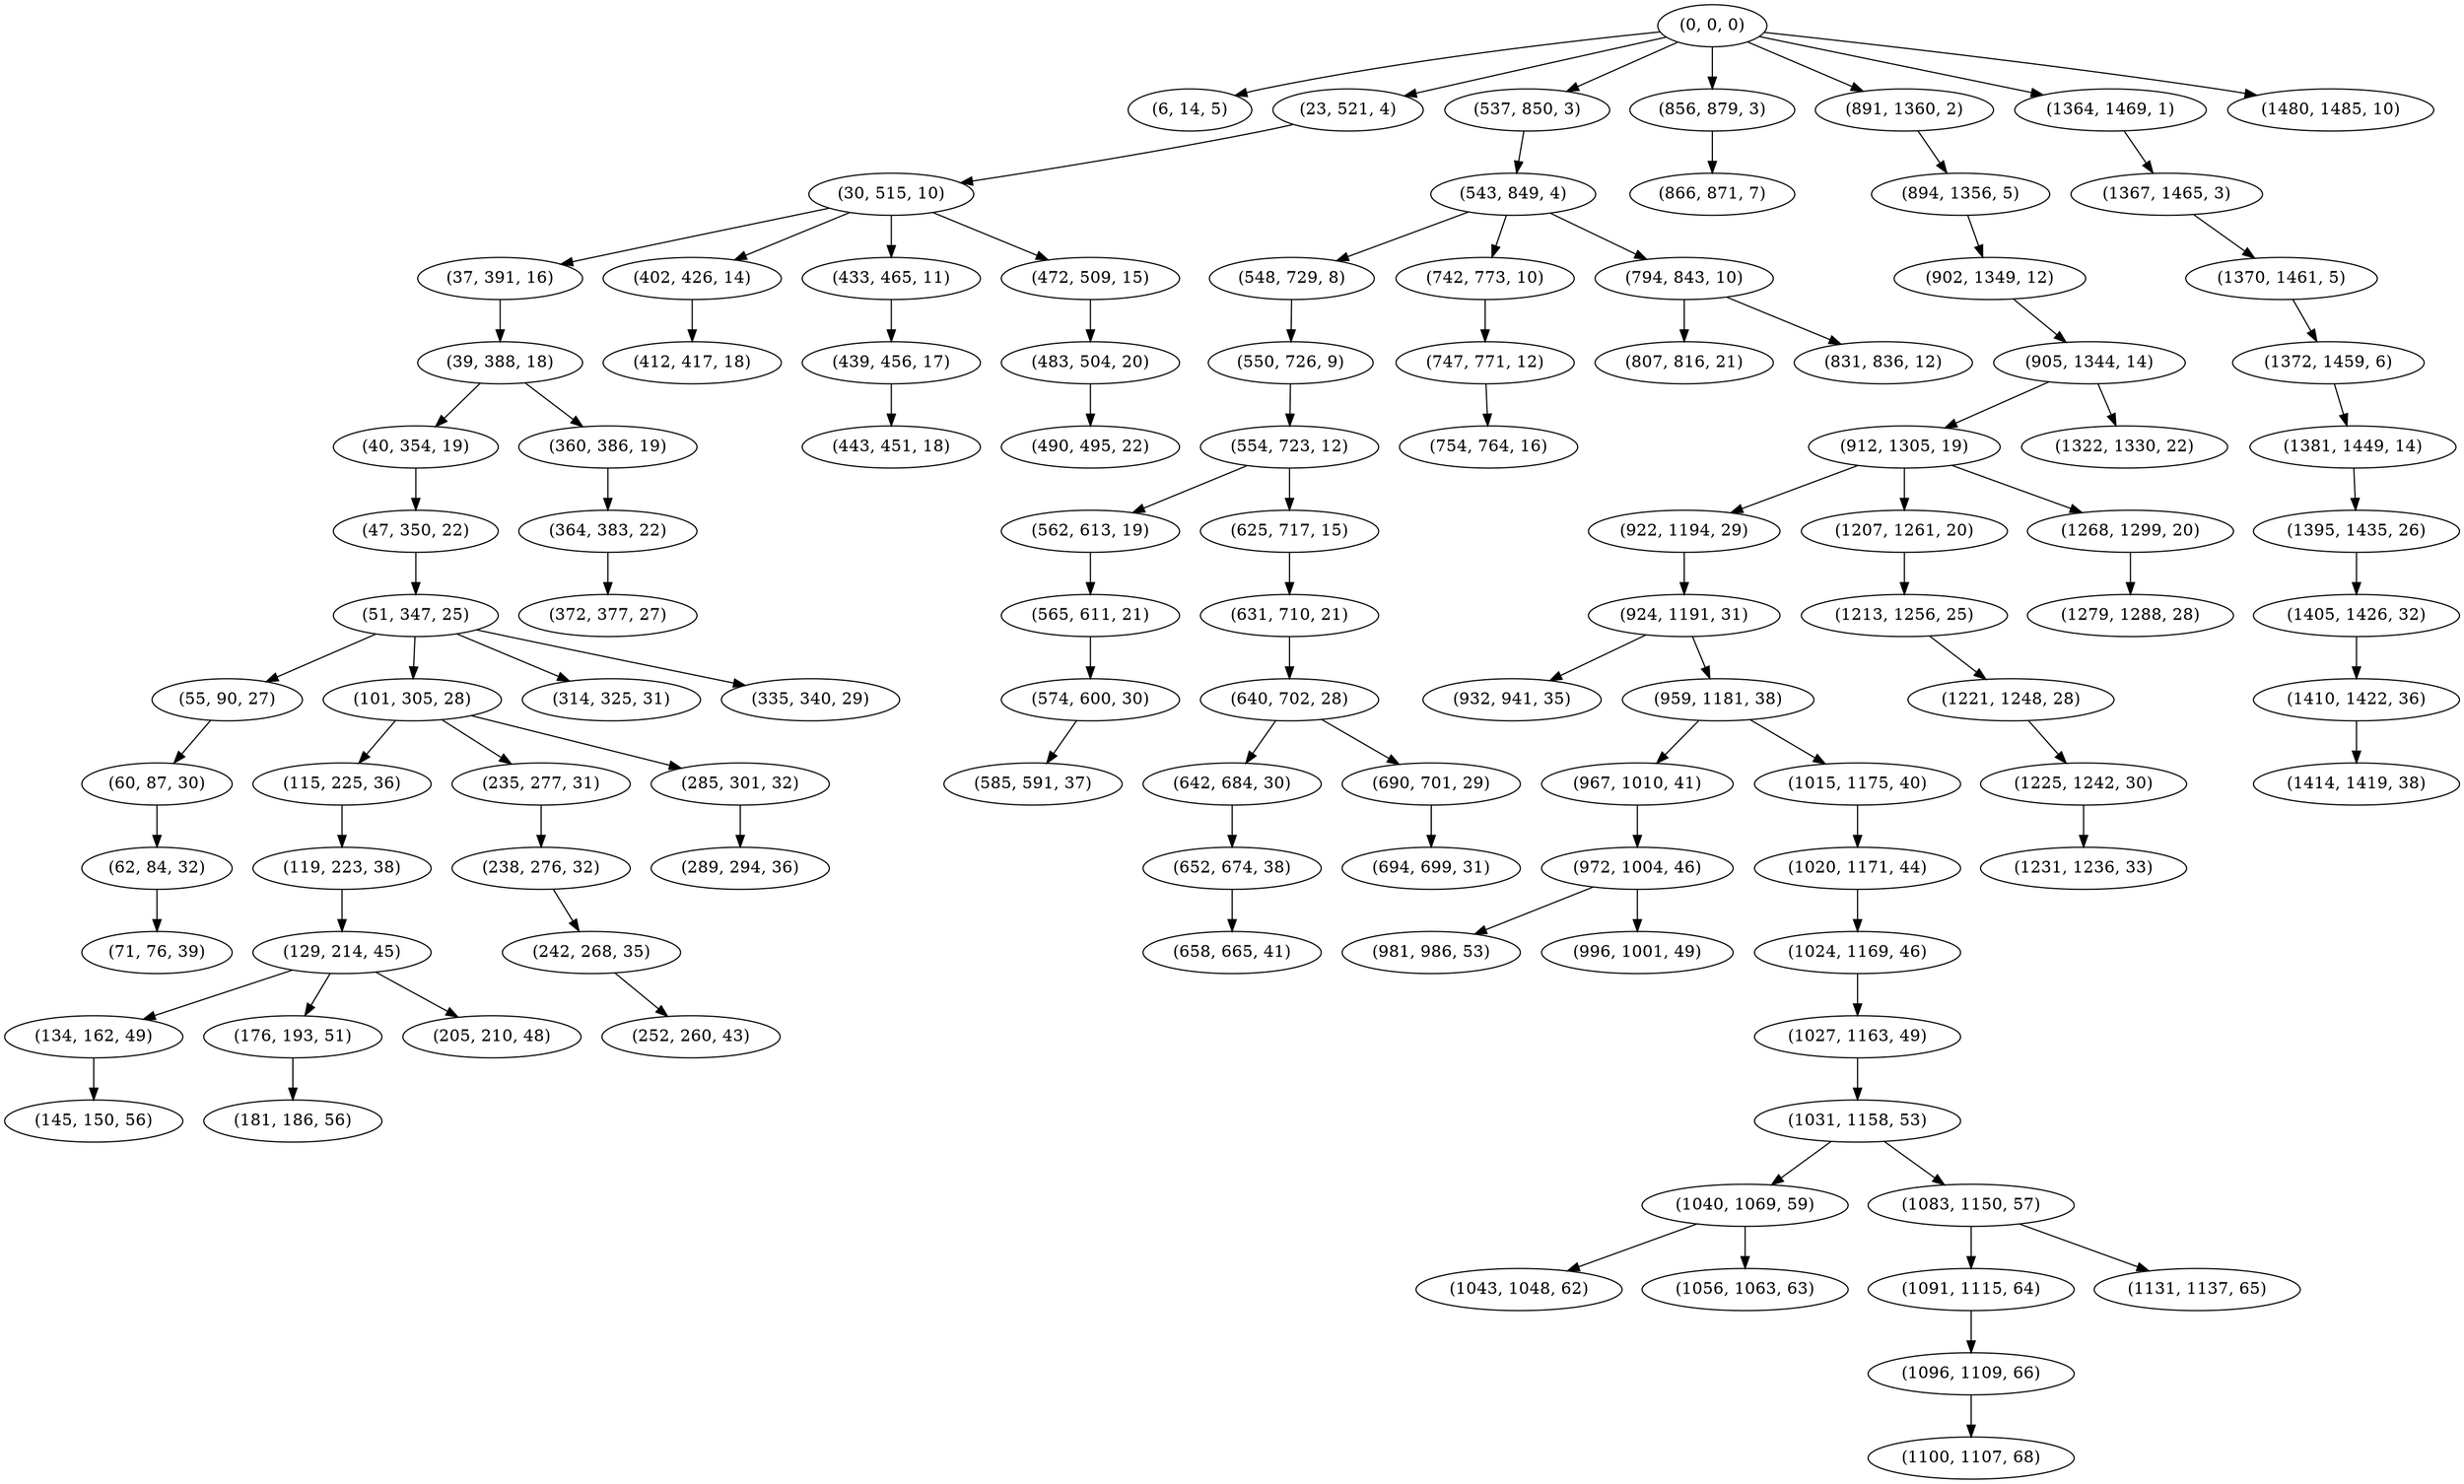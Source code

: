 digraph tree {
    "(0, 0, 0)";
    "(6, 14, 5)";
    "(23, 521, 4)";
    "(30, 515, 10)";
    "(37, 391, 16)";
    "(39, 388, 18)";
    "(40, 354, 19)";
    "(47, 350, 22)";
    "(51, 347, 25)";
    "(55, 90, 27)";
    "(60, 87, 30)";
    "(62, 84, 32)";
    "(71, 76, 39)";
    "(101, 305, 28)";
    "(115, 225, 36)";
    "(119, 223, 38)";
    "(129, 214, 45)";
    "(134, 162, 49)";
    "(145, 150, 56)";
    "(176, 193, 51)";
    "(181, 186, 56)";
    "(205, 210, 48)";
    "(235, 277, 31)";
    "(238, 276, 32)";
    "(242, 268, 35)";
    "(252, 260, 43)";
    "(285, 301, 32)";
    "(289, 294, 36)";
    "(314, 325, 31)";
    "(335, 340, 29)";
    "(360, 386, 19)";
    "(364, 383, 22)";
    "(372, 377, 27)";
    "(402, 426, 14)";
    "(412, 417, 18)";
    "(433, 465, 11)";
    "(439, 456, 17)";
    "(443, 451, 18)";
    "(472, 509, 15)";
    "(483, 504, 20)";
    "(490, 495, 22)";
    "(537, 850, 3)";
    "(543, 849, 4)";
    "(548, 729, 8)";
    "(550, 726, 9)";
    "(554, 723, 12)";
    "(562, 613, 19)";
    "(565, 611, 21)";
    "(574, 600, 30)";
    "(585, 591, 37)";
    "(625, 717, 15)";
    "(631, 710, 21)";
    "(640, 702, 28)";
    "(642, 684, 30)";
    "(652, 674, 38)";
    "(658, 665, 41)";
    "(690, 701, 29)";
    "(694, 699, 31)";
    "(742, 773, 10)";
    "(747, 771, 12)";
    "(754, 764, 16)";
    "(794, 843, 10)";
    "(807, 816, 21)";
    "(831, 836, 12)";
    "(856, 879, 3)";
    "(866, 871, 7)";
    "(891, 1360, 2)";
    "(894, 1356, 5)";
    "(902, 1349, 12)";
    "(905, 1344, 14)";
    "(912, 1305, 19)";
    "(922, 1194, 29)";
    "(924, 1191, 31)";
    "(932, 941, 35)";
    "(959, 1181, 38)";
    "(967, 1010, 41)";
    "(972, 1004, 46)";
    "(981, 986, 53)";
    "(996, 1001, 49)";
    "(1015, 1175, 40)";
    "(1020, 1171, 44)";
    "(1024, 1169, 46)";
    "(1027, 1163, 49)";
    "(1031, 1158, 53)";
    "(1040, 1069, 59)";
    "(1043, 1048, 62)";
    "(1056, 1063, 63)";
    "(1083, 1150, 57)";
    "(1091, 1115, 64)";
    "(1096, 1109, 66)";
    "(1100, 1107, 68)";
    "(1131, 1137, 65)";
    "(1207, 1261, 20)";
    "(1213, 1256, 25)";
    "(1221, 1248, 28)";
    "(1225, 1242, 30)";
    "(1231, 1236, 33)";
    "(1268, 1299, 20)";
    "(1279, 1288, 28)";
    "(1322, 1330, 22)";
    "(1364, 1469, 1)";
    "(1367, 1465, 3)";
    "(1370, 1461, 5)";
    "(1372, 1459, 6)";
    "(1381, 1449, 14)";
    "(1395, 1435, 26)";
    "(1405, 1426, 32)";
    "(1410, 1422, 36)";
    "(1414, 1419, 38)";
    "(1480, 1485, 10)";
    "(0, 0, 0)" -> "(6, 14, 5)";
    "(0, 0, 0)" -> "(23, 521, 4)";
    "(0, 0, 0)" -> "(537, 850, 3)";
    "(0, 0, 0)" -> "(856, 879, 3)";
    "(0, 0, 0)" -> "(891, 1360, 2)";
    "(0, 0, 0)" -> "(1364, 1469, 1)";
    "(0, 0, 0)" -> "(1480, 1485, 10)";
    "(23, 521, 4)" -> "(30, 515, 10)";
    "(30, 515, 10)" -> "(37, 391, 16)";
    "(30, 515, 10)" -> "(402, 426, 14)";
    "(30, 515, 10)" -> "(433, 465, 11)";
    "(30, 515, 10)" -> "(472, 509, 15)";
    "(37, 391, 16)" -> "(39, 388, 18)";
    "(39, 388, 18)" -> "(40, 354, 19)";
    "(39, 388, 18)" -> "(360, 386, 19)";
    "(40, 354, 19)" -> "(47, 350, 22)";
    "(47, 350, 22)" -> "(51, 347, 25)";
    "(51, 347, 25)" -> "(55, 90, 27)";
    "(51, 347, 25)" -> "(101, 305, 28)";
    "(51, 347, 25)" -> "(314, 325, 31)";
    "(51, 347, 25)" -> "(335, 340, 29)";
    "(55, 90, 27)" -> "(60, 87, 30)";
    "(60, 87, 30)" -> "(62, 84, 32)";
    "(62, 84, 32)" -> "(71, 76, 39)";
    "(101, 305, 28)" -> "(115, 225, 36)";
    "(101, 305, 28)" -> "(235, 277, 31)";
    "(101, 305, 28)" -> "(285, 301, 32)";
    "(115, 225, 36)" -> "(119, 223, 38)";
    "(119, 223, 38)" -> "(129, 214, 45)";
    "(129, 214, 45)" -> "(134, 162, 49)";
    "(129, 214, 45)" -> "(176, 193, 51)";
    "(129, 214, 45)" -> "(205, 210, 48)";
    "(134, 162, 49)" -> "(145, 150, 56)";
    "(176, 193, 51)" -> "(181, 186, 56)";
    "(235, 277, 31)" -> "(238, 276, 32)";
    "(238, 276, 32)" -> "(242, 268, 35)";
    "(242, 268, 35)" -> "(252, 260, 43)";
    "(285, 301, 32)" -> "(289, 294, 36)";
    "(360, 386, 19)" -> "(364, 383, 22)";
    "(364, 383, 22)" -> "(372, 377, 27)";
    "(402, 426, 14)" -> "(412, 417, 18)";
    "(433, 465, 11)" -> "(439, 456, 17)";
    "(439, 456, 17)" -> "(443, 451, 18)";
    "(472, 509, 15)" -> "(483, 504, 20)";
    "(483, 504, 20)" -> "(490, 495, 22)";
    "(537, 850, 3)" -> "(543, 849, 4)";
    "(543, 849, 4)" -> "(548, 729, 8)";
    "(543, 849, 4)" -> "(742, 773, 10)";
    "(543, 849, 4)" -> "(794, 843, 10)";
    "(548, 729, 8)" -> "(550, 726, 9)";
    "(550, 726, 9)" -> "(554, 723, 12)";
    "(554, 723, 12)" -> "(562, 613, 19)";
    "(554, 723, 12)" -> "(625, 717, 15)";
    "(562, 613, 19)" -> "(565, 611, 21)";
    "(565, 611, 21)" -> "(574, 600, 30)";
    "(574, 600, 30)" -> "(585, 591, 37)";
    "(625, 717, 15)" -> "(631, 710, 21)";
    "(631, 710, 21)" -> "(640, 702, 28)";
    "(640, 702, 28)" -> "(642, 684, 30)";
    "(640, 702, 28)" -> "(690, 701, 29)";
    "(642, 684, 30)" -> "(652, 674, 38)";
    "(652, 674, 38)" -> "(658, 665, 41)";
    "(690, 701, 29)" -> "(694, 699, 31)";
    "(742, 773, 10)" -> "(747, 771, 12)";
    "(747, 771, 12)" -> "(754, 764, 16)";
    "(794, 843, 10)" -> "(807, 816, 21)";
    "(794, 843, 10)" -> "(831, 836, 12)";
    "(856, 879, 3)" -> "(866, 871, 7)";
    "(891, 1360, 2)" -> "(894, 1356, 5)";
    "(894, 1356, 5)" -> "(902, 1349, 12)";
    "(902, 1349, 12)" -> "(905, 1344, 14)";
    "(905, 1344, 14)" -> "(912, 1305, 19)";
    "(905, 1344, 14)" -> "(1322, 1330, 22)";
    "(912, 1305, 19)" -> "(922, 1194, 29)";
    "(912, 1305, 19)" -> "(1207, 1261, 20)";
    "(912, 1305, 19)" -> "(1268, 1299, 20)";
    "(922, 1194, 29)" -> "(924, 1191, 31)";
    "(924, 1191, 31)" -> "(932, 941, 35)";
    "(924, 1191, 31)" -> "(959, 1181, 38)";
    "(959, 1181, 38)" -> "(967, 1010, 41)";
    "(959, 1181, 38)" -> "(1015, 1175, 40)";
    "(967, 1010, 41)" -> "(972, 1004, 46)";
    "(972, 1004, 46)" -> "(981, 986, 53)";
    "(972, 1004, 46)" -> "(996, 1001, 49)";
    "(1015, 1175, 40)" -> "(1020, 1171, 44)";
    "(1020, 1171, 44)" -> "(1024, 1169, 46)";
    "(1024, 1169, 46)" -> "(1027, 1163, 49)";
    "(1027, 1163, 49)" -> "(1031, 1158, 53)";
    "(1031, 1158, 53)" -> "(1040, 1069, 59)";
    "(1031, 1158, 53)" -> "(1083, 1150, 57)";
    "(1040, 1069, 59)" -> "(1043, 1048, 62)";
    "(1040, 1069, 59)" -> "(1056, 1063, 63)";
    "(1083, 1150, 57)" -> "(1091, 1115, 64)";
    "(1083, 1150, 57)" -> "(1131, 1137, 65)";
    "(1091, 1115, 64)" -> "(1096, 1109, 66)";
    "(1096, 1109, 66)" -> "(1100, 1107, 68)";
    "(1207, 1261, 20)" -> "(1213, 1256, 25)";
    "(1213, 1256, 25)" -> "(1221, 1248, 28)";
    "(1221, 1248, 28)" -> "(1225, 1242, 30)";
    "(1225, 1242, 30)" -> "(1231, 1236, 33)";
    "(1268, 1299, 20)" -> "(1279, 1288, 28)";
    "(1364, 1469, 1)" -> "(1367, 1465, 3)";
    "(1367, 1465, 3)" -> "(1370, 1461, 5)";
    "(1370, 1461, 5)" -> "(1372, 1459, 6)";
    "(1372, 1459, 6)" -> "(1381, 1449, 14)";
    "(1381, 1449, 14)" -> "(1395, 1435, 26)";
    "(1395, 1435, 26)" -> "(1405, 1426, 32)";
    "(1405, 1426, 32)" -> "(1410, 1422, 36)";
    "(1410, 1422, 36)" -> "(1414, 1419, 38)";
}
